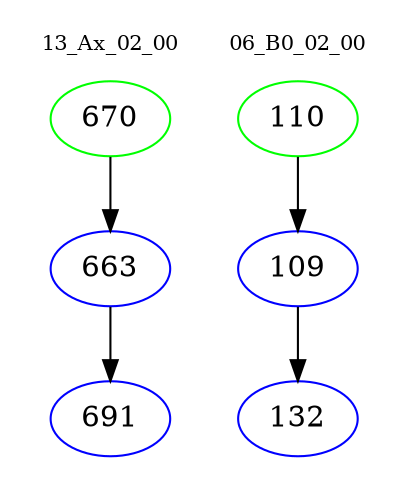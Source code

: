 digraph{
subgraph cluster_0 {
color = white
label = "13_Ax_02_00";
fontsize=10;
T0_670 [label="670", color="green"]
T0_670 -> T0_663 [color="black"]
T0_663 [label="663", color="blue"]
T0_663 -> T0_691 [color="black"]
T0_691 [label="691", color="blue"]
}
subgraph cluster_1 {
color = white
label = "06_B0_02_00";
fontsize=10;
T1_110 [label="110", color="green"]
T1_110 -> T1_109 [color="black"]
T1_109 [label="109", color="blue"]
T1_109 -> T1_132 [color="black"]
T1_132 [label="132", color="blue"]
}
}
